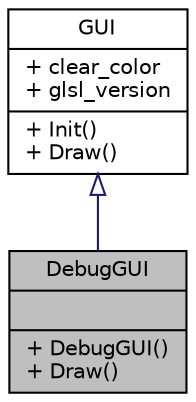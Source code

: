 digraph "DebugGUI"
{
 // LATEX_PDF_SIZE
  edge [fontname="Helvetica",fontsize="10",labelfontname="Helvetica",labelfontsize="10"];
  node [fontname="Helvetica",fontsize="10",shape=record];
  Node1 [label="{DebugGUI\n||+ DebugGUI()\l+ Draw()\l}",height=0.2,width=0.4,color="black", fillcolor="grey75", style="filled", fontcolor="black",tooltip=" "];
  Node2 -> Node1 [dir="back",color="midnightblue",fontsize="10",style="solid",arrowtail="onormal",fontname="Helvetica"];
  Node2 [label="{GUI\n|+ clear_color\l+ glsl_version\l|+ Init()\l+ Draw()\l}",height=0.2,width=0.4,color="black", fillcolor="white", style="filled",URL="$class_g_u_i.html",tooltip=" "];
}
